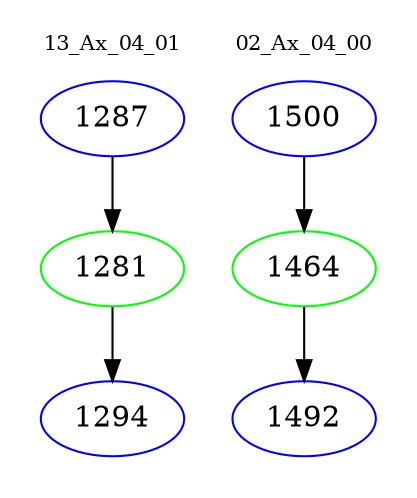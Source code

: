 digraph{
subgraph cluster_0 {
color = white
label = "13_Ax_04_01";
fontsize=10;
T0_1287 [label="1287", color="blue"]
T0_1287 -> T0_1281 [color="black"]
T0_1281 [label="1281", color="green"]
T0_1281 -> T0_1294 [color="black"]
T0_1294 [label="1294", color="blue"]
}
subgraph cluster_1 {
color = white
label = "02_Ax_04_00";
fontsize=10;
T1_1500 [label="1500", color="blue"]
T1_1500 -> T1_1464 [color="black"]
T1_1464 [label="1464", color="green"]
T1_1464 -> T1_1492 [color="black"]
T1_1492 [label="1492", color="blue"]
}
}
